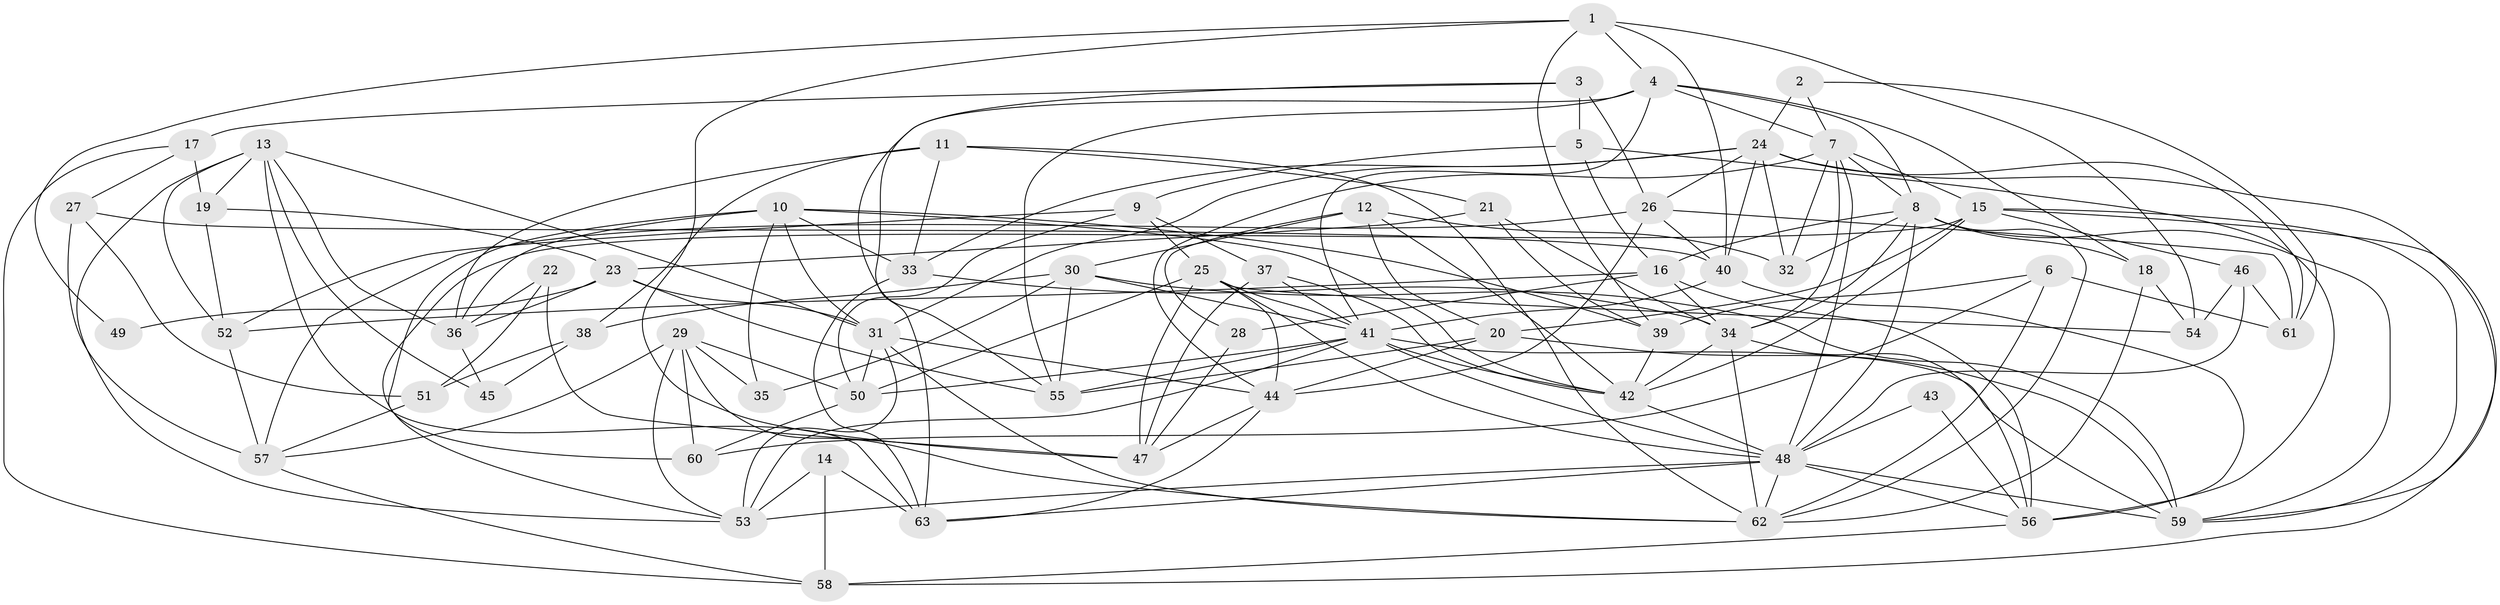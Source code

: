 // original degree distribution, {4: 0.40476190476190477, 5: 0.16666666666666666, 3: 0.21428571428571427, 6: 0.07936507936507936, 7: 0.031746031746031744, 2: 0.10317460317460317}
// Generated by graph-tools (version 1.1) at 2025/37/03/04/25 23:37:14]
// undirected, 63 vertices, 174 edges
graph export_dot {
  node [color=gray90,style=filled];
  1;
  2;
  3;
  4;
  5;
  6;
  7;
  8;
  9;
  10;
  11;
  12;
  13;
  14;
  15;
  16;
  17;
  18;
  19;
  20;
  21;
  22;
  23;
  24;
  25;
  26;
  27;
  28;
  29;
  30;
  31;
  32;
  33;
  34;
  35;
  36;
  37;
  38;
  39;
  40;
  41;
  42;
  43;
  44;
  45;
  46;
  47;
  48;
  49;
  50;
  51;
  52;
  53;
  54;
  55;
  56;
  57;
  58;
  59;
  60;
  61;
  62;
  63;
  1 -- 4 [weight=1.0];
  1 -- 39 [weight=1.0];
  1 -- 40 [weight=1.0];
  1 -- 47 [weight=1.0];
  1 -- 49 [weight=1.0];
  1 -- 54 [weight=1.0];
  2 -- 7 [weight=1.0];
  2 -- 24 [weight=2.0];
  2 -- 61 [weight=1.0];
  3 -- 5 [weight=1.0];
  3 -- 17 [weight=1.0];
  3 -- 26 [weight=1.0];
  3 -- 55 [weight=1.0];
  4 -- 7 [weight=1.0];
  4 -- 8 [weight=1.0];
  4 -- 18 [weight=1.0];
  4 -- 41 [weight=1.0];
  4 -- 55 [weight=1.0];
  4 -- 63 [weight=1.0];
  5 -- 9 [weight=1.0];
  5 -- 16 [weight=1.0];
  5 -- 56 [weight=1.0];
  6 -- 39 [weight=1.0];
  6 -- 60 [weight=1.0];
  6 -- 61 [weight=1.0];
  6 -- 62 [weight=1.0];
  7 -- 8 [weight=1.0];
  7 -- 15 [weight=1.0];
  7 -- 32 [weight=1.0];
  7 -- 34 [weight=1.0];
  7 -- 44 [weight=1.0];
  7 -- 48 [weight=1.0];
  8 -- 16 [weight=1.0];
  8 -- 18 [weight=1.0];
  8 -- 32 [weight=1.0];
  8 -- 34 [weight=1.0];
  8 -- 48 [weight=1.0];
  8 -- 59 [weight=1.0];
  8 -- 62 [weight=1.0];
  9 -- 25 [weight=1.0];
  9 -- 37 [weight=1.0];
  9 -- 50 [weight=1.0];
  9 -- 52 [weight=1.0];
  10 -- 31 [weight=1.0];
  10 -- 33 [weight=1.0];
  10 -- 35 [weight=1.0];
  10 -- 36 [weight=1.0];
  10 -- 39 [weight=1.0];
  10 -- 42 [weight=1.0];
  10 -- 60 [weight=1.0];
  11 -- 21 [weight=1.0];
  11 -- 33 [weight=1.0];
  11 -- 36 [weight=1.0];
  11 -- 38 [weight=1.0];
  11 -- 62 [weight=1.0];
  12 -- 20 [weight=1.0];
  12 -- 28 [weight=1.0];
  12 -- 30 [weight=1.0];
  12 -- 32 [weight=2.0];
  12 -- 42 [weight=1.0];
  13 -- 19 [weight=1.0];
  13 -- 31 [weight=1.0];
  13 -- 36 [weight=2.0];
  13 -- 45 [weight=1.0];
  13 -- 52 [weight=1.0];
  13 -- 53 [weight=1.0];
  13 -- 63 [weight=1.0];
  14 -- 53 [weight=1.0];
  14 -- 58 [weight=1.0];
  14 -- 63 [weight=1.0];
  15 -- 20 [weight=1.0];
  15 -- 42 [weight=1.0];
  15 -- 46 [weight=1.0];
  15 -- 53 [weight=1.0];
  15 -- 58 [weight=1.0];
  15 -- 59 [weight=1.0];
  16 -- 28 [weight=2.0];
  16 -- 34 [weight=1.0];
  16 -- 52 [weight=1.0];
  16 -- 56 [weight=1.0];
  17 -- 19 [weight=1.0];
  17 -- 27 [weight=1.0];
  17 -- 58 [weight=1.0];
  18 -- 54 [weight=1.0];
  18 -- 62 [weight=1.0];
  19 -- 23 [weight=1.0];
  19 -- 52 [weight=1.0];
  20 -- 44 [weight=1.0];
  20 -- 55 [weight=1.0];
  20 -- 59 [weight=1.0];
  21 -- 23 [weight=1.0];
  21 -- 34 [weight=1.0];
  21 -- 39 [weight=1.0];
  22 -- 36 [weight=1.0];
  22 -- 47 [weight=1.0];
  22 -- 51 [weight=1.0];
  23 -- 31 [weight=1.0];
  23 -- 36 [weight=1.0];
  23 -- 49 [weight=1.0];
  23 -- 55 [weight=1.0];
  24 -- 26 [weight=1.0];
  24 -- 31 [weight=2.0];
  24 -- 32 [weight=1.0];
  24 -- 33 [weight=1.0];
  24 -- 40 [weight=1.0];
  24 -- 59 [weight=1.0];
  24 -- 61 [weight=1.0];
  25 -- 41 [weight=1.0];
  25 -- 44 [weight=1.0];
  25 -- 47 [weight=1.0];
  25 -- 48 [weight=2.0];
  25 -- 50 [weight=2.0];
  25 -- 54 [weight=1.0];
  26 -- 40 [weight=1.0];
  26 -- 44 [weight=1.0];
  26 -- 57 [weight=1.0];
  26 -- 61 [weight=1.0];
  27 -- 40 [weight=1.0];
  27 -- 51 [weight=2.0];
  27 -- 57 [weight=1.0];
  28 -- 47 [weight=1.0];
  29 -- 35 [weight=1.0];
  29 -- 50 [weight=1.0];
  29 -- 53 [weight=1.0];
  29 -- 57 [weight=1.0];
  29 -- 60 [weight=1.0];
  29 -- 62 [weight=1.0];
  30 -- 35 [weight=2.0];
  30 -- 38 [weight=1.0];
  30 -- 41 [weight=2.0];
  30 -- 55 [weight=2.0];
  30 -- 59 [weight=1.0];
  31 -- 44 [weight=1.0];
  31 -- 50 [weight=1.0];
  31 -- 53 [weight=1.0];
  31 -- 62 [weight=1.0];
  33 -- 34 [weight=1.0];
  33 -- 63 [weight=1.0];
  34 -- 42 [weight=1.0];
  34 -- 56 [weight=1.0];
  34 -- 62 [weight=1.0];
  36 -- 45 [weight=1.0];
  37 -- 41 [weight=1.0];
  37 -- 42 [weight=1.0];
  37 -- 47 [weight=1.0];
  38 -- 45 [weight=1.0];
  38 -- 51 [weight=1.0];
  39 -- 42 [weight=1.0];
  40 -- 41 [weight=1.0];
  40 -- 56 [weight=1.0];
  41 -- 42 [weight=1.0];
  41 -- 48 [weight=1.0];
  41 -- 50 [weight=1.0];
  41 -- 53 [weight=1.0];
  41 -- 55 [weight=1.0];
  41 -- 59 [weight=1.0];
  42 -- 48 [weight=1.0];
  43 -- 48 [weight=2.0];
  43 -- 56 [weight=1.0];
  44 -- 47 [weight=1.0];
  44 -- 63 [weight=1.0];
  46 -- 48 [weight=1.0];
  46 -- 54 [weight=1.0];
  46 -- 61 [weight=1.0];
  48 -- 53 [weight=1.0];
  48 -- 56 [weight=2.0];
  48 -- 59 [weight=1.0];
  48 -- 62 [weight=1.0];
  48 -- 63 [weight=1.0];
  50 -- 60 [weight=1.0];
  51 -- 57 [weight=1.0];
  52 -- 57 [weight=1.0];
  56 -- 58 [weight=1.0];
  57 -- 58 [weight=1.0];
}
